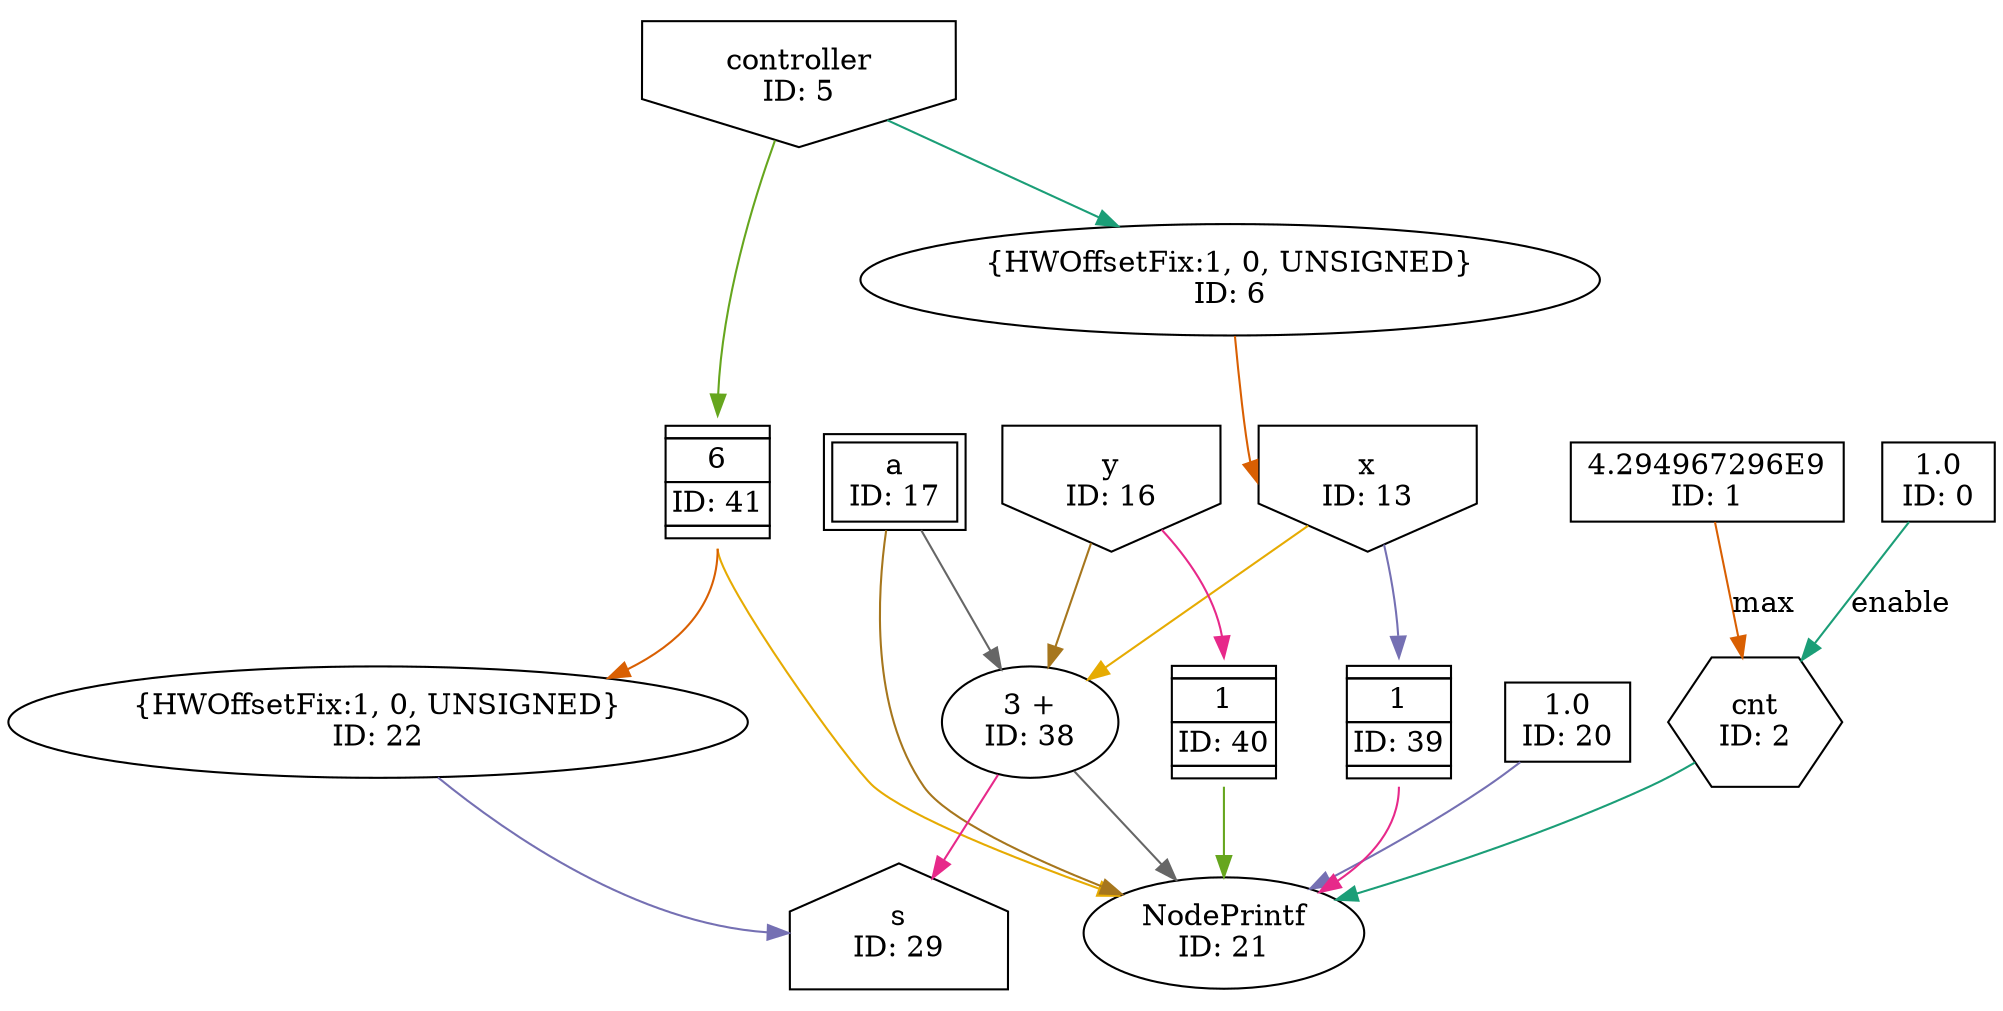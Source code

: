 digraph QueueKernel_tapnfold_2{
	NodeConstantRawBits20 [shape=box, label="1.0\nID: 20"];
	NodeInput5 [shape=invhouse, label="controller\nID: 5"];
	NodeCast6 [label="{HWOffsetFix:1, 0, UNSIGNED}\nID: 6"];
	NodeInput13 [shape=invhouse, label="x\nID: 13"];
	NodeFIFO39 [shape=plaintext, label=<<TABLE BORDER="0" CELLSPACING="0" CELLBORDER="1"> <TR><TD></TD></TR><TR><TD>1</TD></TR><TR><TD>ID: 39</TD></TR> <TR><TD></TD></TR> </TABLE>>];
	NodeInput16 [shape=invhouse, label="y\nID: 16"];
	NodeFIFO40 [shape=plaintext, label=<<TABLE BORDER="0" CELLSPACING="0" CELLBORDER="1"> <TR><TD></TD></TR><TR><TD>1</TD></TR><TR><TD>ID: 40</TD></TR> <TR><TD></TD></TR> </TABLE>>];
	NodeFIFO41 [shape=plaintext, label=<<TABLE BORDER="0" CELLSPACING="0" CELLBORDER="1"> <TR><TD></TD></TR><TR><TD>6</TD></TR><TR><TD>ID: 41</TD></TR> <TR><TD></TD></TR> </TABLE>>];
	NodeInputMappedReg17 [shape=box, peripheries=2, label="a\nID: 17"];
	NodeTriAdd38 [label="3 +\nID: 38"];
	NodeConstantDouble0 [shape=box, label="1.0\nID: 0"];
	NodeConstantRawBits1 [shape=box, label="4.294967296E9\nID: 1"];
	NodeCounterV12 [shape=hexagon, label="cnt\nID: 2"];
	NodePrintf21 [label="NodePrintf\nID: 21"];
	NodeCast22 [label="{HWOffsetFix:1, 0, UNSIGNED}\nID: 22"];
	NodeOutput29 [shape=house, label="s\nID: 29"];
	NodeInput5 -> NodeCast6[color="/dark28/1" photon_data="EDGE,SrcNode:5,SrcNodePort:data"];
	NodeCast6 -> NodeInput13[headport="w" color="/dark28/2" ];
	NodeInput13 -> NodeFIFO39[headport="n" color="/dark28/3" photon_data="EDGE,SrcNode:13,SrcNodePort:data"];
	NodeInput16 -> NodeFIFO40[headport="n" color="/dark28/4" photon_data="EDGE,SrcNode:16,SrcNodePort:data"];
	NodeInput5 -> NodeFIFO41[headport="n" color="/dark28/5" photon_data="EDGE,SrcNode:5,SrcNodePort:data"];
	NodeInput13 -> NodeTriAdd38[color="/dark28/6" photon_data="EDGE,SrcNode:13,SrcNodePort:data"];
	NodeInput16 -> NodeTriAdd38[color="/dark28/7" photon_data="EDGE,SrcNode:16,SrcNodePort:data"];
	NodeInputMappedReg17 -> NodeTriAdd38[color="/dark28/8" photon_data="EDGE,SrcNode:17,SrcNodePort:a"];
	NodeConstantDouble0 -> NodeCounterV12[label="enable" color="/dark28/1" photon_data="EDGE,SrcNode:0,SrcNodePort:value"];
	NodeConstantRawBits1 -> NodeCounterV12[label="max" color="/dark28/2" photon_data="EDGE,SrcNode:1,SrcNodePort:value"];
	NodeConstantRawBits20 -> NodePrintf21[color="/dark28/3" photon_data="EDGE,SrcNode:20,SrcNodePort:value"];
	NodeFIFO39 -> NodePrintf21[tailport="s" color="/dark28/4" photon_data="EDGE,SrcNode:39,SrcNodePort:output"];
	NodeFIFO40 -> NodePrintf21[tailport="s" color="/dark28/5" photon_data="EDGE,SrcNode:40,SrcNodePort:output"];
	NodeFIFO41 -> NodePrintf21[tailport="s" color="/dark28/6" photon_data="EDGE,SrcNode:41,SrcNodePort:output"];
	NodeInputMappedReg17 -> NodePrintf21[color="/dark28/7" photon_data="EDGE,SrcNode:17,SrcNodePort:a"];
	NodeTriAdd38 -> NodePrintf21[color="/dark28/8" photon_data="EDGE,SrcNode:38,SrcNodePort:result"];
	NodeCounterV12 -> NodePrintf21[color="/dark28/1" photon_data="EDGE,SrcNode:2,SrcNodePort:count"];
	NodeFIFO41 -> NodeCast22[tailport="s" color="/dark28/2" photon_data="EDGE,SrcNode:41,SrcNodePort:output"];
	NodeCast22 -> NodeOutput29[headport="w" color="/dark28/3" ];
	NodeTriAdd38 -> NodeOutput29[color="/dark28/4" photon_data="EDGE,SrcNode:38,SrcNodePort:result"];
}
